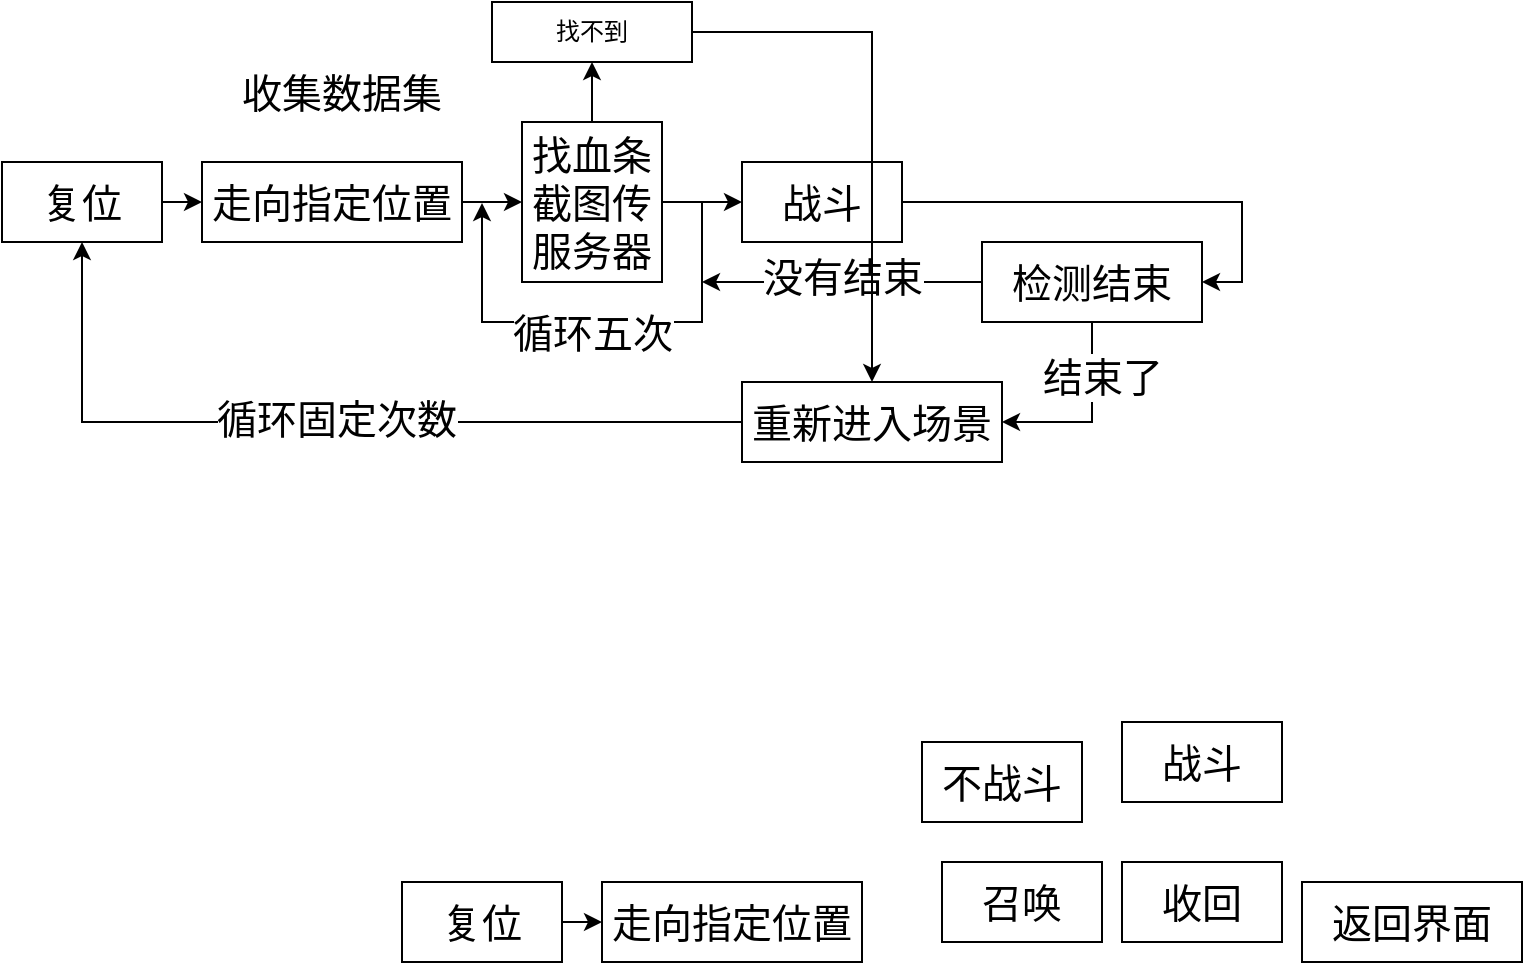 <mxfile version="26.0.16">
  <diagram name="第 1 页" id="NnoXjJgjK0HlXypN2feK">
    <mxGraphModel dx="1050" dy="1691" grid="1" gridSize="10" guides="1" tooltips="1" connect="1" arrows="1" fold="1" page="1" pageScale="1" pageWidth="827" pageHeight="1169" math="0" shadow="0">
      <root>
        <mxCell id="0" />
        <mxCell id="1" parent="0" />
        <mxCell id="cIEJ3m5f7yOJOoQ0Mt_8-1" value="&lt;font style=&quot;font-size: 20px;&quot;&gt;召唤&lt;/font&gt;" style="rounded=0;whiteSpace=wrap;html=1;" parent="1" vertex="1">
          <mxGeometry x="490" y="-710" width="80" height="40" as="geometry" />
        </mxCell>
        <mxCell id="cIEJ3m5f7yOJOoQ0Mt_8-2" value="&lt;font style=&quot;font-size: 20px;&quot;&gt;收回&lt;/font&gt;" style="rounded=0;whiteSpace=wrap;html=1;" parent="1" vertex="1">
          <mxGeometry x="580" y="-710" width="80" height="40" as="geometry" />
        </mxCell>
        <mxCell id="cIEJ3m5f7yOJOoQ0Mt_8-3" value="&lt;font style=&quot;font-size: 20px;&quot;&gt;返回界面&lt;/font&gt;" style="rounded=0;whiteSpace=wrap;html=1;" parent="1" vertex="1">
          <mxGeometry x="670" y="-700" width="110" height="40" as="geometry" />
        </mxCell>
        <mxCell id="cIEJ3m5f7yOJOoQ0Mt_8-4" value="&lt;span style=&quot;font-size: 20px;&quot;&gt;战斗&lt;/span&gt;" style="rounded=0;whiteSpace=wrap;html=1;" parent="1" vertex="1">
          <mxGeometry x="580" y="-780" width="80" height="40" as="geometry" />
        </mxCell>
        <mxCell id="cIEJ3m5f7yOJOoQ0Mt_8-9" style="edgeStyle=orthogonalEdgeStyle;rounded=0;orthogonalLoop=1;jettySize=auto;html=1;exitX=1;exitY=0.5;exitDx=0;exitDy=0;entryX=0;entryY=0.5;entryDx=0;entryDy=0;" parent="1" source="cIEJ3m5f7yOJOoQ0Mt_8-5" target="cIEJ3m5f7yOJOoQ0Mt_8-7" edge="1">
          <mxGeometry relative="1" as="geometry" />
        </mxCell>
        <mxCell id="cIEJ3m5f7yOJOoQ0Mt_8-5" value="&lt;font style=&quot;font-size: 20px;&quot;&gt;复位&lt;/font&gt;" style="rounded=0;whiteSpace=wrap;html=1;" parent="1" vertex="1">
          <mxGeometry x="220" y="-700" width="80" height="40" as="geometry" />
        </mxCell>
        <mxCell id="cIEJ3m5f7yOJOoQ0Mt_8-7" value="&lt;font style=&quot;font-size: 20px;&quot;&gt;走向指定位置&lt;/font&gt;" style="rounded=0;whiteSpace=wrap;html=1;" parent="1" vertex="1">
          <mxGeometry x="320" y="-700" width="130" height="40" as="geometry" />
        </mxCell>
        <mxCell id="cIEJ3m5f7yOJOoQ0Mt_8-11" value="&lt;font style=&quot;font-size: 20px;&quot;&gt;收集数据集&lt;/font&gt;" style="text;html=1;align=center;verticalAlign=middle;whiteSpace=wrap;rounded=0;" parent="1" vertex="1">
          <mxGeometry x="90" y="-1110" width="200" height="30" as="geometry" />
        </mxCell>
        <mxCell id="cIEJ3m5f7yOJOoQ0Mt_8-12" style="edgeStyle=orthogonalEdgeStyle;rounded=0;orthogonalLoop=1;jettySize=auto;html=1;exitX=1;exitY=0.5;exitDx=0;exitDy=0;entryX=0;entryY=0.5;entryDx=0;entryDy=0;" parent="1" source="cIEJ3m5f7yOJOoQ0Mt_8-13" target="cIEJ3m5f7yOJOoQ0Mt_8-14" edge="1">
          <mxGeometry relative="1" as="geometry" />
        </mxCell>
        <mxCell id="cIEJ3m5f7yOJOoQ0Mt_8-13" value="&lt;font style=&quot;font-size: 20px;&quot;&gt;复位&lt;/font&gt;" style="rounded=0;whiteSpace=wrap;html=1;" parent="1" vertex="1">
          <mxGeometry x="20" y="-1060" width="80" height="40" as="geometry" />
        </mxCell>
        <mxCell id="cIEJ3m5f7yOJOoQ0Mt_8-17" style="edgeStyle=orthogonalEdgeStyle;rounded=0;orthogonalLoop=1;jettySize=auto;html=1;exitX=1;exitY=0.5;exitDx=0;exitDy=0;entryX=0;entryY=0.5;entryDx=0;entryDy=0;" parent="1" source="cIEJ3m5f7yOJOoQ0Mt_8-14" target="cIEJ3m5f7yOJOoQ0Mt_8-16" edge="1">
          <mxGeometry relative="1" as="geometry" />
        </mxCell>
        <mxCell id="cIEJ3m5f7yOJOoQ0Mt_8-14" value="&lt;font style=&quot;font-size: 20px;&quot;&gt;走向指定位置&lt;/font&gt;" style="rounded=0;whiteSpace=wrap;html=1;" parent="1" vertex="1">
          <mxGeometry x="120" y="-1060" width="130" height="40" as="geometry" />
        </mxCell>
        <mxCell id="cIEJ3m5f7yOJOoQ0Mt_8-21" style="edgeStyle=orthogonalEdgeStyle;rounded=0;orthogonalLoop=1;jettySize=auto;html=1;exitX=1;exitY=0.5;exitDx=0;exitDy=0;" parent="1" source="cIEJ3m5f7yOJOoQ0Mt_8-16" edge="1">
          <mxGeometry relative="1" as="geometry">
            <mxPoint x="260" y="-1040" as="targetPoint" />
          </mxGeometry>
        </mxCell>
        <mxCell id="cIEJ3m5f7yOJOoQ0Mt_8-22" value="&lt;font style=&quot;font-size: 20px;&quot;&gt;循环五次&lt;/font&gt;" style="edgeLabel;html=1;align=center;verticalAlign=middle;resizable=0;points=[];" parent="cIEJ3m5f7yOJOoQ0Mt_8-21" vertex="1" connectable="0">
          <mxGeometry x="0.082" y="5" relative="1" as="geometry">
            <mxPoint as="offset" />
          </mxGeometry>
        </mxCell>
        <mxCell id="cIEJ3m5f7yOJOoQ0Mt_8-25" style="edgeStyle=orthogonalEdgeStyle;rounded=0;orthogonalLoop=1;jettySize=auto;html=1;" parent="1" source="cIEJ3m5f7yOJOoQ0Mt_8-16" target="cIEJ3m5f7yOJOoQ0Mt_8-24" edge="1">
          <mxGeometry relative="1" as="geometry" />
        </mxCell>
        <mxCell id="cIEJ3m5f7yOJOoQ0Mt_8-39" value="" style="edgeStyle=orthogonalEdgeStyle;rounded=0;orthogonalLoop=1;jettySize=auto;html=1;" parent="1" source="cIEJ3m5f7yOJOoQ0Mt_8-16" target="cIEJ3m5f7yOJOoQ0Mt_8-38" edge="1">
          <mxGeometry relative="1" as="geometry" />
        </mxCell>
        <mxCell id="cIEJ3m5f7yOJOoQ0Mt_8-16" value="&lt;font style=&quot;font-size: 20px;&quot;&gt;找血条截图传服务器&lt;/font&gt;" style="rounded=0;whiteSpace=wrap;html=1;" parent="1" vertex="1">
          <mxGeometry x="280" y="-1080" width="70" height="80" as="geometry" />
        </mxCell>
        <mxCell id="cIEJ3m5f7yOJOoQ0Mt_8-18" value="&lt;span style=&quot;font-size: 20px;&quot;&gt;不战斗&lt;/span&gt;" style="rounded=0;whiteSpace=wrap;html=1;" parent="1" vertex="1">
          <mxGeometry x="480" y="-770" width="80" height="40" as="geometry" />
        </mxCell>
        <mxCell id="cIEJ3m5f7yOJOoQ0Mt_8-29" style="edgeStyle=orthogonalEdgeStyle;rounded=0;orthogonalLoop=1;jettySize=auto;html=1;entryX=1;entryY=0.5;entryDx=0;entryDy=0;" parent="1" source="cIEJ3m5f7yOJOoQ0Mt_8-24" target="cIEJ3m5f7yOJOoQ0Mt_8-28" edge="1">
          <mxGeometry relative="1" as="geometry" />
        </mxCell>
        <mxCell id="cIEJ3m5f7yOJOoQ0Mt_8-24" value="&lt;span style=&quot;font-size: 20px;&quot;&gt;战斗&lt;/span&gt;" style="rounded=0;whiteSpace=wrap;html=1;" parent="1" vertex="1">
          <mxGeometry x="390" y="-1060" width="80" height="40" as="geometry" />
        </mxCell>
        <mxCell id="cIEJ3m5f7yOJOoQ0Mt_8-30" style="edgeStyle=orthogonalEdgeStyle;rounded=0;orthogonalLoop=1;jettySize=auto;html=1;exitX=0;exitY=0.5;exitDx=0;exitDy=0;" parent="1" source="cIEJ3m5f7yOJOoQ0Mt_8-28" edge="1">
          <mxGeometry relative="1" as="geometry">
            <mxPoint x="370" y="-1000" as="targetPoint" />
          </mxGeometry>
        </mxCell>
        <mxCell id="cIEJ3m5f7yOJOoQ0Mt_8-31" value="&lt;font style=&quot;font-size: 20px;&quot;&gt;没有结束&lt;/font&gt;" style="edgeLabel;html=1;align=center;verticalAlign=middle;resizable=0;points=[];" parent="cIEJ3m5f7yOJOoQ0Mt_8-30" vertex="1" connectable="0">
          <mxGeometry x="0.242" y="-4" relative="1" as="geometry">
            <mxPoint x="17" as="offset" />
          </mxGeometry>
        </mxCell>
        <mxCell id="cIEJ3m5f7yOJOoQ0Mt_8-34" style="edgeStyle=orthogonalEdgeStyle;rounded=0;orthogonalLoop=1;jettySize=auto;html=1;entryX=1;entryY=0.5;entryDx=0;entryDy=0;" parent="1" source="cIEJ3m5f7yOJOoQ0Mt_8-28" target="cIEJ3m5f7yOJOoQ0Mt_8-33" edge="1">
          <mxGeometry relative="1" as="geometry" />
        </mxCell>
        <mxCell id="cIEJ3m5f7yOJOoQ0Mt_8-35" value="&lt;font style=&quot;font-size: 20px;&quot;&gt;结束了&lt;/font&gt;" style="edgeLabel;html=1;align=center;verticalAlign=middle;resizable=0;points=[];" parent="cIEJ3m5f7yOJOoQ0Mt_8-34" vertex="1" connectable="0">
          <mxGeometry x="-0.44" y="5" relative="1" as="geometry">
            <mxPoint as="offset" />
          </mxGeometry>
        </mxCell>
        <mxCell id="cIEJ3m5f7yOJOoQ0Mt_8-28" value="&lt;span style=&quot;font-size: 20px;&quot;&gt;检测结束&lt;/span&gt;" style="rounded=0;whiteSpace=wrap;html=1;" parent="1" vertex="1">
          <mxGeometry x="510" y="-1020" width="110" height="40" as="geometry" />
        </mxCell>
        <mxCell id="cIEJ3m5f7yOJOoQ0Mt_8-36" style="edgeStyle=orthogonalEdgeStyle;rounded=0;orthogonalLoop=1;jettySize=auto;html=1;entryX=0.5;entryY=1;entryDx=0;entryDy=0;" parent="1" source="cIEJ3m5f7yOJOoQ0Mt_8-33" target="cIEJ3m5f7yOJOoQ0Mt_8-13" edge="1">
          <mxGeometry relative="1" as="geometry" />
        </mxCell>
        <mxCell id="cIEJ3m5f7yOJOoQ0Mt_8-37" value="&lt;font style=&quot;font-size: 20px;&quot;&gt;循环固定次数&lt;/font&gt;" style="edgeLabel;html=1;align=center;verticalAlign=middle;resizable=0;points=[];" parent="cIEJ3m5f7yOJOoQ0Mt_8-36" vertex="1" connectable="0">
          <mxGeometry x="-0.032" y="-2" relative="1" as="geometry">
            <mxPoint as="offset" />
          </mxGeometry>
        </mxCell>
        <mxCell id="cIEJ3m5f7yOJOoQ0Mt_8-33" value="&lt;font style=&quot;font-size: 20px;&quot;&gt;重新进入场景&lt;/font&gt;" style="rounded=0;whiteSpace=wrap;html=1;" parent="1" vertex="1">
          <mxGeometry x="390" y="-950" width="130" height="40" as="geometry" />
        </mxCell>
        <mxCell id="cIEJ3m5f7yOJOoQ0Mt_8-42" style="edgeStyle=orthogonalEdgeStyle;rounded=0;orthogonalLoop=1;jettySize=auto;html=1;" parent="1" source="cIEJ3m5f7yOJOoQ0Mt_8-38" target="cIEJ3m5f7yOJOoQ0Mt_8-33" edge="1">
          <mxGeometry relative="1" as="geometry" />
        </mxCell>
        <mxCell id="cIEJ3m5f7yOJOoQ0Mt_8-38" value="找不到" style="whiteSpace=wrap;html=1;rounded=0;" parent="1" vertex="1">
          <mxGeometry x="265" y="-1140" width="100" height="30" as="geometry" />
        </mxCell>
      </root>
    </mxGraphModel>
  </diagram>
</mxfile>
